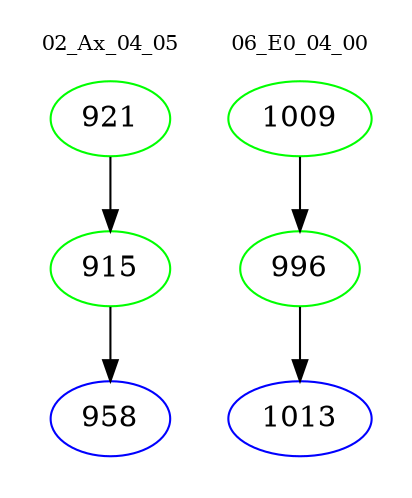 digraph{
subgraph cluster_0 {
color = white
label = "02_Ax_04_05";
fontsize=10;
T0_921 [label="921", color="green"]
T0_921 -> T0_915 [color="black"]
T0_915 [label="915", color="green"]
T0_915 -> T0_958 [color="black"]
T0_958 [label="958", color="blue"]
}
subgraph cluster_1 {
color = white
label = "06_E0_04_00";
fontsize=10;
T1_1009 [label="1009", color="green"]
T1_1009 -> T1_996 [color="black"]
T1_996 [label="996", color="green"]
T1_996 -> T1_1013 [color="black"]
T1_1013 [label="1013", color="blue"]
}
}
